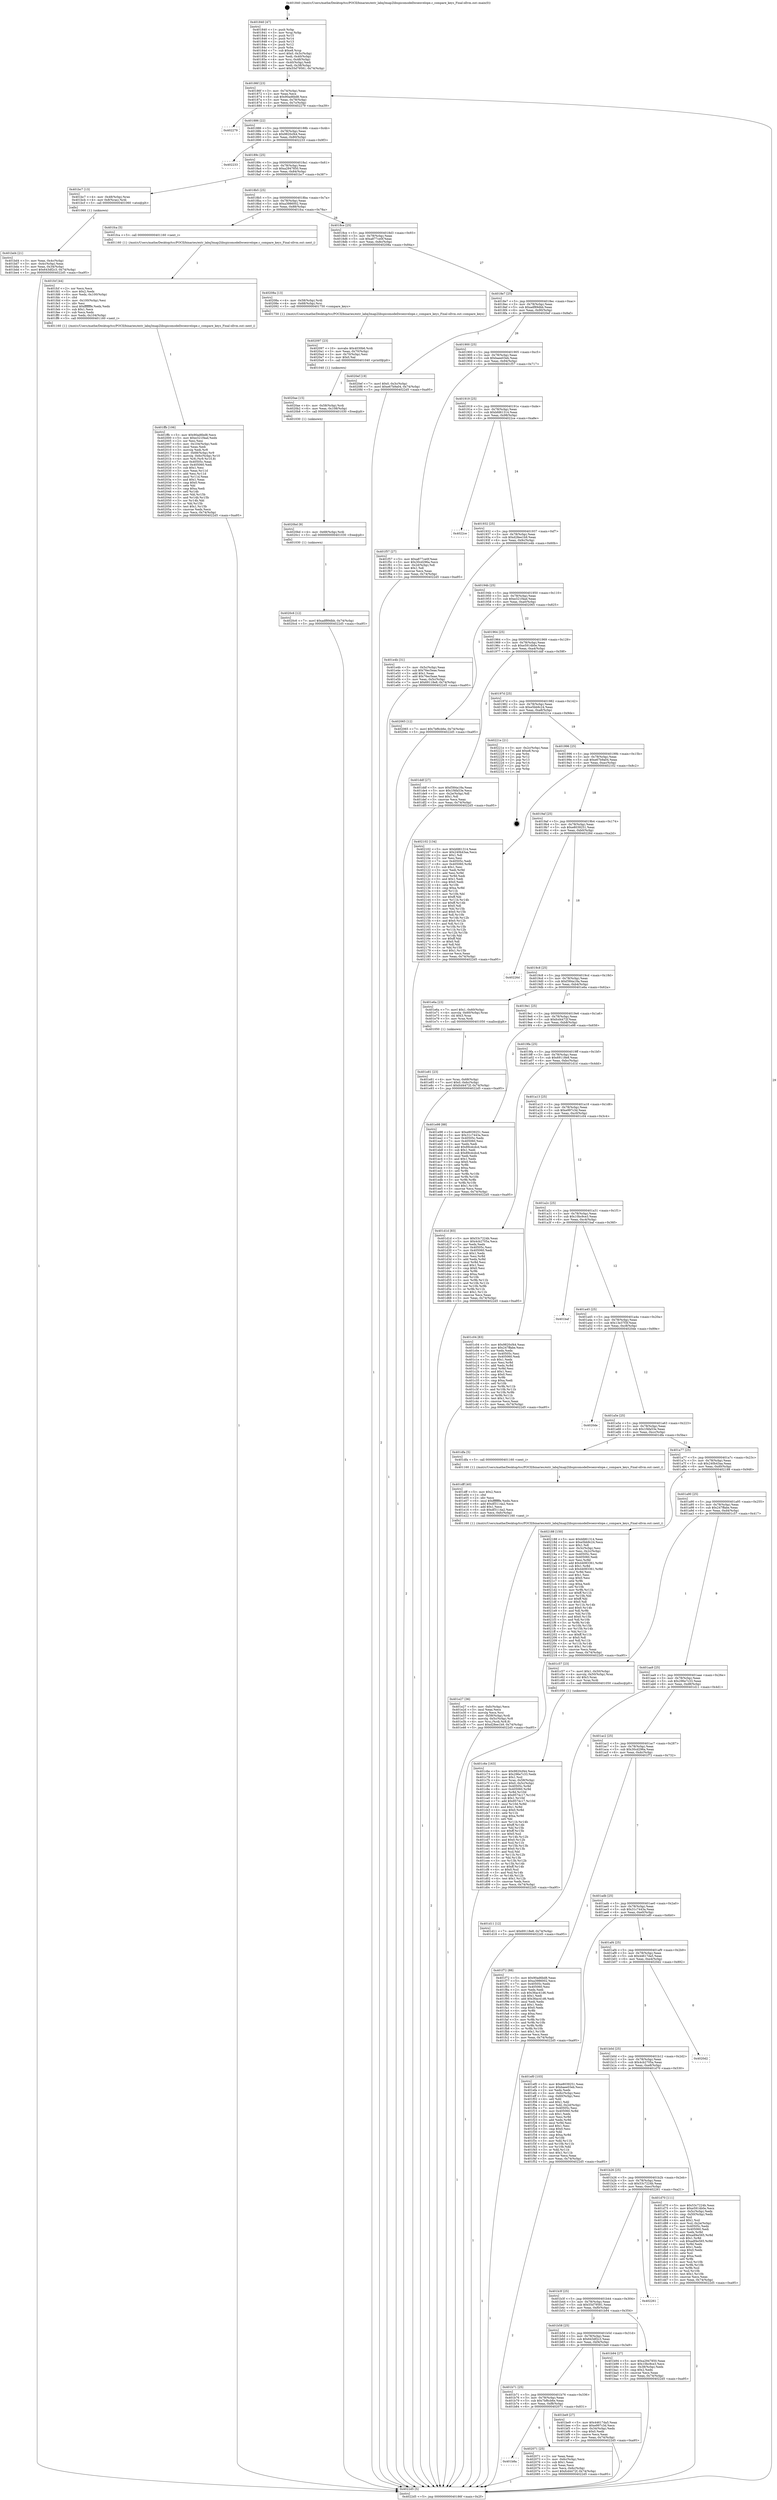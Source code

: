 digraph "0x401840" {
  label = "0x401840 (/mnt/c/Users/mathe/Desktop/tcc/POCII/binaries/extr_labq3map2libspicomodellwoenvelope.c_compare_keys_Final-ollvm.out::main(0))"
  labelloc = "t"
  node[shape=record]

  Entry [label="",width=0.3,height=0.3,shape=circle,fillcolor=black,style=filled]
  "0x40186f" [label="{
     0x40186f [23]\l
     | [instrs]\l
     &nbsp;&nbsp;0x40186f \<+3\>: mov -0x74(%rbp),%eax\l
     &nbsp;&nbsp;0x401872 \<+2\>: mov %eax,%ecx\l
     &nbsp;&nbsp;0x401874 \<+6\>: sub $0x90ad6bd8,%ecx\l
     &nbsp;&nbsp;0x40187a \<+3\>: mov %eax,-0x78(%rbp)\l
     &nbsp;&nbsp;0x40187d \<+3\>: mov %ecx,-0x7c(%rbp)\l
     &nbsp;&nbsp;0x401880 \<+6\>: je 0000000000402279 \<main+0xa39\>\l
  }"]
  "0x402279" [label="{
     0x402279\l
  }", style=dashed]
  "0x401886" [label="{
     0x401886 [22]\l
     | [instrs]\l
     &nbsp;&nbsp;0x401886 \<+5\>: jmp 000000000040188b \<main+0x4b\>\l
     &nbsp;&nbsp;0x40188b \<+3\>: mov -0x78(%rbp),%eax\l
     &nbsp;&nbsp;0x40188e \<+5\>: sub $0x9820cf44,%eax\l
     &nbsp;&nbsp;0x401893 \<+3\>: mov %eax,-0x80(%rbp)\l
     &nbsp;&nbsp;0x401896 \<+6\>: je 0000000000402233 \<main+0x9f3\>\l
  }"]
  Exit [label="",width=0.3,height=0.3,shape=circle,fillcolor=black,style=filled,peripheries=2]
  "0x402233" [label="{
     0x402233\l
  }", style=dashed]
  "0x40189c" [label="{
     0x40189c [25]\l
     | [instrs]\l
     &nbsp;&nbsp;0x40189c \<+5\>: jmp 00000000004018a1 \<main+0x61\>\l
     &nbsp;&nbsp;0x4018a1 \<+3\>: mov -0x78(%rbp),%eax\l
     &nbsp;&nbsp;0x4018a4 \<+5\>: sub $0xa2947850,%eax\l
     &nbsp;&nbsp;0x4018a9 \<+6\>: mov %eax,-0x84(%rbp)\l
     &nbsp;&nbsp;0x4018af \<+6\>: je 0000000000401bc7 \<main+0x387\>\l
  }"]
  "0x4020c6" [label="{
     0x4020c6 [12]\l
     | [instrs]\l
     &nbsp;&nbsp;0x4020c6 \<+7\>: movl $0xadf89dbb,-0x74(%rbp)\l
     &nbsp;&nbsp;0x4020cd \<+5\>: jmp 00000000004022d5 \<main+0xa95\>\l
  }"]
  "0x401bc7" [label="{
     0x401bc7 [13]\l
     | [instrs]\l
     &nbsp;&nbsp;0x401bc7 \<+4\>: mov -0x48(%rbp),%rax\l
     &nbsp;&nbsp;0x401bcb \<+4\>: mov 0x8(%rax),%rdi\l
     &nbsp;&nbsp;0x401bcf \<+5\>: call 0000000000401060 \<atoi@plt\>\l
     | [calls]\l
     &nbsp;&nbsp;0x401060 \{1\} (unknown)\l
  }"]
  "0x4018b5" [label="{
     0x4018b5 [25]\l
     | [instrs]\l
     &nbsp;&nbsp;0x4018b5 \<+5\>: jmp 00000000004018ba \<main+0x7a\>\l
     &nbsp;&nbsp;0x4018ba \<+3\>: mov -0x78(%rbp),%eax\l
     &nbsp;&nbsp;0x4018bd \<+5\>: sub $0xa3986002,%eax\l
     &nbsp;&nbsp;0x4018c2 \<+6\>: mov %eax,-0x88(%rbp)\l
     &nbsp;&nbsp;0x4018c8 \<+6\>: je 0000000000401fca \<main+0x78a\>\l
  }"]
  "0x4020bd" [label="{
     0x4020bd [9]\l
     | [instrs]\l
     &nbsp;&nbsp;0x4020bd \<+4\>: mov -0x68(%rbp),%rdi\l
     &nbsp;&nbsp;0x4020c1 \<+5\>: call 0000000000401030 \<free@plt\>\l
     | [calls]\l
     &nbsp;&nbsp;0x401030 \{1\} (unknown)\l
  }"]
  "0x401fca" [label="{
     0x401fca [5]\l
     | [instrs]\l
     &nbsp;&nbsp;0x401fca \<+5\>: call 0000000000401160 \<next_i\>\l
     | [calls]\l
     &nbsp;&nbsp;0x401160 \{1\} (/mnt/c/Users/mathe/Desktop/tcc/POCII/binaries/extr_labq3map2libspicomodellwoenvelope.c_compare_keys_Final-ollvm.out::next_i)\l
  }"]
  "0x4018ce" [label="{
     0x4018ce [25]\l
     | [instrs]\l
     &nbsp;&nbsp;0x4018ce \<+5\>: jmp 00000000004018d3 \<main+0x93\>\l
     &nbsp;&nbsp;0x4018d3 \<+3\>: mov -0x78(%rbp),%eax\l
     &nbsp;&nbsp;0x4018d6 \<+5\>: sub $0xa877ce0f,%eax\l
     &nbsp;&nbsp;0x4018db \<+6\>: mov %eax,-0x8c(%rbp)\l
     &nbsp;&nbsp;0x4018e1 \<+6\>: je 000000000040208a \<main+0x84a\>\l
  }"]
  "0x4020ae" [label="{
     0x4020ae [15]\l
     | [instrs]\l
     &nbsp;&nbsp;0x4020ae \<+4\>: mov -0x58(%rbp),%rdi\l
     &nbsp;&nbsp;0x4020b2 \<+6\>: mov %eax,-0x108(%rbp)\l
     &nbsp;&nbsp;0x4020b8 \<+5\>: call 0000000000401030 \<free@plt\>\l
     | [calls]\l
     &nbsp;&nbsp;0x401030 \{1\} (unknown)\l
  }"]
  "0x40208a" [label="{
     0x40208a [13]\l
     | [instrs]\l
     &nbsp;&nbsp;0x40208a \<+4\>: mov -0x58(%rbp),%rdi\l
     &nbsp;&nbsp;0x40208e \<+4\>: mov -0x68(%rbp),%rsi\l
     &nbsp;&nbsp;0x402092 \<+5\>: call 0000000000401750 \<compare_keys\>\l
     | [calls]\l
     &nbsp;&nbsp;0x401750 \{1\} (/mnt/c/Users/mathe/Desktop/tcc/POCII/binaries/extr_labq3map2libspicomodellwoenvelope.c_compare_keys_Final-ollvm.out::compare_keys)\l
  }"]
  "0x4018e7" [label="{
     0x4018e7 [25]\l
     | [instrs]\l
     &nbsp;&nbsp;0x4018e7 \<+5\>: jmp 00000000004018ec \<main+0xac\>\l
     &nbsp;&nbsp;0x4018ec \<+3\>: mov -0x78(%rbp),%eax\l
     &nbsp;&nbsp;0x4018ef \<+5\>: sub $0xadf89dbb,%eax\l
     &nbsp;&nbsp;0x4018f4 \<+6\>: mov %eax,-0x90(%rbp)\l
     &nbsp;&nbsp;0x4018fa \<+6\>: je 00000000004020ef \<main+0x8af\>\l
  }"]
  "0x402097" [label="{
     0x402097 [23]\l
     | [instrs]\l
     &nbsp;&nbsp;0x402097 \<+10\>: movabs $0x4030b6,%rdi\l
     &nbsp;&nbsp;0x4020a1 \<+3\>: mov %eax,-0x70(%rbp)\l
     &nbsp;&nbsp;0x4020a4 \<+3\>: mov -0x70(%rbp),%esi\l
     &nbsp;&nbsp;0x4020a7 \<+2\>: mov $0x0,%al\l
     &nbsp;&nbsp;0x4020a9 \<+5\>: call 0000000000401040 \<printf@plt\>\l
     | [calls]\l
     &nbsp;&nbsp;0x401040 \{1\} (unknown)\l
  }"]
  "0x4020ef" [label="{
     0x4020ef [19]\l
     | [instrs]\l
     &nbsp;&nbsp;0x4020ef \<+7\>: movl $0x0,-0x3c(%rbp)\l
     &nbsp;&nbsp;0x4020f6 \<+7\>: movl $0xe67b9a04,-0x74(%rbp)\l
     &nbsp;&nbsp;0x4020fd \<+5\>: jmp 00000000004022d5 \<main+0xa95\>\l
  }"]
  "0x401900" [label="{
     0x401900 [25]\l
     | [instrs]\l
     &nbsp;&nbsp;0x401900 \<+5\>: jmp 0000000000401905 \<main+0xc5\>\l
     &nbsp;&nbsp;0x401905 \<+3\>: mov -0x78(%rbp),%eax\l
     &nbsp;&nbsp;0x401908 \<+5\>: sub $0xbaee03eb,%eax\l
     &nbsp;&nbsp;0x40190d \<+6\>: mov %eax,-0x94(%rbp)\l
     &nbsp;&nbsp;0x401913 \<+6\>: je 0000000000401f57 \<main+0x717\>\l
  }"]
  "0x401b8a" [label="{
     0x401b8a\l
  }", style=dashed]
  "0x401f57" [label="{
     0x401f57 [27]\l
     | [instrs]\l
     &nbsp;&nbsp;0x401f57 \<+5\>: mov $0xa877ce0f,%eax\l
     &nbsp;&nbsp;0x401f5c \<+5\>: mov $0x30cd296a,%ecx\l
     &nbsp;&nbsp;0x401f61 \<+3\>: mov -0x2d(%rbp),%dl\l
     &nbsp;&nbsp;0x401f64 \<+3\>: test $0x1,%dl\l
     &nbsp;&nbsp;0x401f67 \<+3\>: cmovne %ecx,%eax\l
     &nbsp;&nbsp;0x401f6a \<+3\>: mov %eax,-0x74(%rbp)\l
     &nbsp;&nbsp;0x401f6d \<+5\>: jmp 00000000004022d5 \<main+0xa95\>\l
  }"]
  "0x401919" [label="{
     0x401919 [25]\l
     | [instrs]\l
     &nbsp;&nbsp;0x401919 \<+5\>: jmp 000000000040191e \<main+0xde\>\l
     &nbsp;&nbsp;0x40191e \<+3\>: mov -0x78(%rbp),%eax\l
     &nbsp;&nbsp;0x401921 \<+5\>: sub $0xbfd61314,%eax\l
     &nbsp;&nbsp;0x401926 \<+6\>: mov %eax,-0x98(%rbp)\l
     &nbsp;&nbsp;0x40192c \<+6\>: je 00000000004022ce \<main+0xa8e\>\l
  }"]
  "0x402071" [label="{
     0x402071 [25]\l
     | [instrs]\l
     &nbsp;&nbsp;0x402071 \<+2\>: xor %eax,%eax\l
     &nbsp;&nbsp;0x402073 \<+3\>: mov -0x6c(%rbp),%ecx\l
     &nbsp;&nbsp;0x402076 \<+3\>: sub $0x1,%eax\l
     &nbsp;&nbsp;0x402079 \<+2\>: sub %eax,%ecx\l
     &nbsp;&nbsp;0x40207b \<+3\>: mov %ecx,-0x6c(%rbp)\l
     &nbsp;&nbsp;0x40207e \<+7\>: movl $0xfcd4472f,-0x74(%rbp)\l
     &nbsp;&nbsp;0x402085 \<+5\>: jmp 00000000004022d5 \<main+0xa95\>\l
  }"]
  "0x4022ce" [label="{
     0x4022ce\l
  }", style=dashed]
  "0x401932" [label="{
     0x401932 [25]\l
     | [instrs]\l
     &nbsp;&nbsp;0x401932 \<+5\>: jmp 0000000000401937 \<main+0xf7\>\l
     &nbsp;&nbsp;0x401937 \<+3\>: mov -0x78(%rbp),%eax\l
     &nbsp;&nbsp;0x40193a \<+5\>: sub $0xd28ee1b9,%eax\l
     &nbsp;&nbsp;0x40193f \<+6\>: mov %eax,-0x9c(%rbp)\l
     &nbsp;&nbsp;0x401945 \<+6\>: je 0000000000401e4b \<main+0x60b\>\l
  }"]
  "0x401ffb" [label="{
     0x401ffb [106]\l
     | [instrs]\l
     &nbsp;&nbsp;0x401ffb \<+5\>: mov $0x90ad6bd8,%ecx\l
     &nbsp;&nbsp;0x402000 \<+5\>: mov $0xe321f4ad,%edx\l
     &nbsp;&nbsp;0x402005 \<+2\>: xor %esi,%esi\l
     &nbsp;&nbsp;0x402007 \<+6\>: mov -0x104(%rbp),%edi\l
     &nbsp;&nbsp;0x40200d \<+3\>: imul %eax,%edi\l
     &nbsp;&nbsp;0x402010 \<+3\>: movslq %edi,%r8\l
     &nbsp;&nbsp;0x402013 \<+4\>: mov -0x68(%rbp),%r9\l
     &nbsp;&nbsp;0x402017 \<+4\>: movslq -0x6c(%rbp),%r10\l
     &nbsp;&nbsp;0x40201b \<+4\>: mov %r8,(%r9,%r10,8)\l
     &nbsp;&nbsp;0x40201f \<+7\>: mov 0x40505c,%eax\l
     &nbsp;&nbsp;0x402026 \<+7\>: mov 0x405060,%edi\l
     &nbsp;&nbsp;0x40202d \<+3\>: sub $0x1,%esi\l
     &nbsp;&nbsp;0x402030 \<+3\>: mov %eax,%r11d\l
     &nbsp;&nbsp;0x402033 \<+3\>: add %esi,%r11d\l
     &nbsp;&nbsp;0x402036 \<+4\>: imul %r11d,%eax\l
     &nbsp;&nbsp;0x40203a \<+3\>: and $0x1,%eax\l
     &nbsp;&nbsp;0x40203d \<+3\>: cmp $0x0,%eax\l
     &nbsp;&nbsp;0x402040 \<+3\>: sete %bl\l
     &nbsp;&nbsp;0x402043 \<+3\>: cmp $0xa,%edi\l
     &nbsp;&nbsp;0x402046 \<+4\>: setl %r14b\l
     &nbsp;&nbsp;0x40204a \<+3\>: mov %bl,%r15b\l
     &nbsp;&nbsp;0x40204d \<+3\>: and %r14b,%r15b\l
     &nbsp;&nbsp;0x402050 \<+3\>: xor %r14b,%bl\l
     &nbsp;&nbsp;0x402053 \<+3\>: or %bl,%r15b\l
     &nbsp;&nbsp;0x402056 \<+4\>: test $0x1,%r15b\l
     &nbsp;&nbsp;0x40205a \<+3\>: cmovne %edx,%ecx\l
     &nbsp;&nbsp;0x40205d \<+3\>: mov %ecx,-0x74(%rbp)\l
     &nbsp;&nbsp;0x402060 \<+5\>: jmp 00000000004022d5 \<main+0xa95\>\l
  }"]
  "0x401e4b" [label="{
     0x401e4b [31]\l
     | [instrs]\l
     &nbsp;&nbsp;0x401e4b \<+3\>: mov -0x5c(%rbp),%eax\l
     &nbsp;&nbsp;0x401e4e \<+5\>: sub $0x76ec5eae,%eax\l
     &nbsp;&nbsp;0x401e53 \<+3\>: add $0x1,%eax\l
     &nbsp;&nbsp;0x401e56 \<+5\>: add $0x76ec5eae,%eax\l
     &nbsp;&nbsp;0x401e5b \<+3\>: mov %eax,-0x5c(%rbp)\l
     &nbsp;&nbsp;0x401e5e \<+7\>: movl $0x69118e8,-0x74(%rbp)\l
     &nbsp;&nbsp;0x401e65 \<+5\>: jmp 00000000004022d5 \<main+0xa95\>\l
  }"]
  "0x40194b" [label="{
     0x40194b [25]\l
     | [instrs]\l
     &nbsp;&nbsp;0x40194b \<+5\>: jmp 0000000000401950 \<main+0x110\>\l
     &nbsp;&nbsp;0x401950 \<+3\>: mov -0x78(%rbp),%eax\l
     &nbsp;&nbsp;0x401953 \<+5\>: sub $0xe321f4ad,%eax\l
     &nbsp;&nbsp;0x401958 \<+6\>: mov %eax,-0xa0(%rbp)\l
     &nbsp;&nbsp;0x40195e \<+6\>: je 0000000000402065 \<main+0x825\>\l
  }"]
  "0x401fcf" [label="{
     0x401fcf [44]\l
     | [instrs]\l
     &nbsp;&nbsp;0x401fcf \<+2\>: xor %ecx,%ecx\l
     &nbsp;&nbsp;0x401fd1 \<+5\>: mov $0x2,%edx\l
     &nbsp;&nbsp;0x401fd6 \<+6\>: mov %edx,-0x100(%rbp)\l
     &nbsp;&nbsp;0x401fdc \<+1\>: cltd\l
     &nbsp;&nbsp;0x401fdd \<+6\>: mov -0x100(%rbp),%esi\l
     &nbsp;&nbsp;0x401fe3 \<+2\>: idiv %esi\l
     &nbsp;&nbsp;0x401fe5 \<+6\>: imul $0xfffffffe,%edx,%edx\l
     &nbsp;&nbsp;0x401feb \<+3\>: sub $0x1,%ecx\l
     &nbsp;&nbsp;0x401fee \<+2\>: sub %ecx,%edx\l
     &nbsp;&nbsp;0x401ff0 \<+6\>: mov %edx,-0x104(%rbp)\l
     &nbsp;&nbsp;0x401ff6 \<+5\>: call 0000000000401160 \<next_i\>\l
     | [calls]\l
     &nbsp;&nbsp;0x401160 \{1\} (/mnt/c/Users/mathe/Desktop/tcc/POCII/binaries/extr_labq3map2libspicomodellwoenvelope.c_compare_keys_Final-ollvm.out::next_i)\l
  }"]
  "0x402065" [label="{
     0x402065 [12]\l
     | [instrs]\l
     &nbsp;&nbsp;0x402065 \<+7\>: movl $0x7bf6cb6e,-0x74(%rbp)\l
     &nbsp;&nbsp;0x40206c \<+5\>: jmp 00000000004022d5 \<main+0xa95\>\l
  }"]
  "0x401964" [label="{
     0x401964 [25]\l
     | [instrs]\l
     &nbsp;&nbsp;0x401964 \<+5\>: jmp 0000000000401969 \<main+0x129\>\l
     &nbsp;&nbsp;0x401969 \<+3\>: mov -0x78(%rbp),%eax\l
     &nbsp;&nbsp;0x40196c \<+5\>: sub $0xe5914b0e,%eax\l
     &nbsp;&nbsp;0x401971 \<+6\>: mov %eax,-0xa4(%rbp)\l
     &nbsp;&nbsp;0x401977 \<+6\>: je 0000000000401ddf \<main+0x59f\>\l
  }"]
  "0x401e81" [label="{
     0x401e81 [23]\l
     | [instrs]\l
     &nbsp;&nbsp;0x401e81 \<+4\>: mov %rax,-0x68(%rbp)\l
     &nbsp;&nbsp;0x401e85 \<+7\>: movl $0x0,-0x6c(%rbp)\l
     &nbsp;&nbsp;0x401e8c \<+7\>: movl $0xfcd4472f,-0x74(%rbp)\l
     &nbsp;&nbsp;0x401e93 \<+5\>: jmp 00000000004022d5 \<main+0xa95\>\l
  }"]
  "0x401ddf" [label="{
     0x401ddf [27]\l
     | [instrs]\l
     &nbsp;&nbsp;0x401ddf \<+5\>: mov $0xf384a18a,%eax\l
     &nbsp;&nbsp;0x401de4 \<+5\>: mov $0x1f4fa53e,%ecx\l
     &nbsp;&nbsp;0x401de9 \<+3\>: mov -0x2e(%rbp),%dl\l
     &nbsp;&nbsp;0x401dec \<+3\>: test $0x1,%dl\l
     &nbsp;&nbsp;0x401def \<+3\>: cmovne %ecx,%eax\l
     &nbsp;&nbsp;0x401df2 \<+3\>: mov %eax,-0x74(%rbp)\l
     &nbsp;&nbsp;0x401df5 \<+5\>: jmp 00000000004022d5 \<main+0xa95\>\l
  }"]
  "0x40197d" [label="{
     0x40197d [25]\l
     | [instrs]\l
     &nbsp;&nbsp;0x40197d \<+5\>: jmp 0000000000401982 \<main+0x142\>\l
     &nbsp;&nbsp;0x401982 \<+3\>: mov -0x78(%rbp),%eax\l
     &nbsp;&nbsp;0x401985 \<+5\>: sub $0xe5bb9c24,%eax\l
     &nbsp;&nbsp;0x40198a \<+6\>: mov %eax,-0xa8(%rbp)\l
     &nbsp;&nbsp;0x401990 \<+6\>: je 000000000040221e \<main+0x9de\>\l
  }"]
  "0x401e27" [label="{
     0x401e27 [36]\l
     | [instrs]\l
     &nbsp;&nbsp;0x401e27 \<+6\>: mov -0xfc(%rbp),%ecx\l
     &nbsp;&nbsp;0x401e2d \<+3\>: imul %eax,%ecx\l
     &nbsp;&nbsp;0x401e30 \<+3\>: movslq %ecx,%rsi\l
     &nbsp;&nbsp;0x401e33 \<+4\>: mov -0x58(%rbp),%rdi\l
     &nbsp;&nbsp;0x401e37 \<+4\>: movslq -0x5c(%rbp),%r8\l
     &nbsp;&nbsp;0x401e3b \<+4\>: mov %rsi,(%rdi,%r8,8)\l
     &nbsp;&nbsp;0x401e3f \<+7\>: movl $0xd28ee1b9,-0x74(%rbp)\l
     &nbsp;&nbsp;0x401e46 \<+5\>: jmp 00000000004022d5 \<main+0xa95\>\l
  }"]
  "0x40221e" [label="{
     0x40221e [21]\l
     | [instrs]\l
     &nbsp;&nbsp;0x40221e \<+3\>: mov -0x2c(%rbp),%eax\l
     &nbsp;&nbsp;0x402221 \<+7\>: add $0xe8,%rsp\l
     &nbsp;&nbsp;0x402228 \<+1\>: pop %rbx\l
     &nbsp;&nbsp;0x402229 \<+2\>: pop %r12\l
     &nbsp;&nbsp;0x40222b \<+2\>: pop %r13\l
     &nbsp;&nbsp;0x40222d \<+2\>: pop %r14\l
     &nbsp;&nbsp;0x40222f \<+2\>: pop %r15\l
     &nbsp;&nbsp;0x402231 \<+1\>: pop %rbp\l
     &nbsp;&nbsp;0x402232 \<+1\>: ret\l
  }"]
  "0x401996" [label="{
     0x401996 [25]\l
     | [instrs]\l
     &nbsp;&nbsp;0x401996 \<+5\>: jmp 000000000040199b \<main+0x15b\>\l
     &nbsp;&nbsp;0x40199b \<+3\>: mov -0x78(%rbp),%eax\l
     &nbsp;&nbsp;0x40199e \<+5\>: sub $0xe67b9a04,%eax\l
     &nbsp;&nbsp;0x4019a3 \<+6\>: mov %eax,-0xac(%rbp)\l
     &nbsp;&nbsp;0x4019a9 \<+6\>: je 0000000000402102 \<main+0x8c2\>\l
  }"]
  "0x401dff" [label="{
     0x401dff [40]\l
     | [instrs]\l
     &nbsp;&nbsp;0x401dff \<+5\>: mov $0x2,%ecx\l
     &nbsp;&nbsp;0x401e04 \<+1\>: cltd\l
     &nbsp;&nbsp;0x401e05 \<+2\>: idiv %ecx\l
     &nbsp;&nbsp;0x401e07 \<+6\>: imul $0xfffffffe,%edx,%ecx\l
     &nbsp;&nbsp;0x401e0d \<+6\>: add $0xdf3114a2,%ecx\l
     &nbsp;&nbsp;0x401e13 \<+3\>: add $0x1,%ecx\l
     &nbsp;&nbsp;0x401e16 \<+6\>: sub $0xdf3114a2,%ecx\l
     &nbsp;&nbsp;0x401e1c \<+6\>: mov %ecx,-0xfc(%rbp)\l
     &nbsp;&nbsp;0x401e22 \<+5\>: call 0000000000401160 \<next_i\>\l
     | [calls]\l
     &nbsp;&nbsp;0x401160 \{1\} (/mnt/c/Users/mathe/Desktop/tcc/POCII/binaries/extr_labq3map2libspicomodellwoenvelope.c_compare_keys_Final-ollvm.out::next_i)\l
  }"]
  "0x402102" [label="{
     0x402102 [134]\l
     | [instrs]\l
     &nbsp;&nbsp;0x402102 \<+5\>: mov $0xbfd61314,%eax\l
     &nbsp;&nbsp;0x402107 \<+5\>: mov $0x240b43aa,%ecx\l
     &nbsp;&nbsp;0x40210c \<+2\>: mov $0x1,%dl\l
     &nbsp;&nbsp;0x40210e \<+2\>: xor %esi,%esi\l
     &nbsp;&nbsp;0x402110 \<+7\>: mov 0x40505c,%edi\l
     &nbsp;&nbsp;0x402117 \<+8\>: mov 0x405060,%r8d\l
     &nbsp;&nbsp;0x40211f \<+3\>: sub $0x1,%esi\l
     &nbsp;&nbsp;0x402122 \<+3\>: mov %edi,%r9d\l
     &nbsp;&nbsp;0x402125 \<+3\>: add %esi,%r9d\l
     &nbsp;&nbsp;0x402128 \<+4\>: imul %r9d,%edi\l
     &nbsp;&nbsp;0x40212c \<+3\>: and $0x1,%edi\l
     &nbsp;&nbsp;0x40212f \<+3\>: cmp $0x0,%edi\l
     &nbsp;&nbsp;0x402132 \<+4\>: sete %r10b\l
     &nbsp;&nbsp;0x402136 \<+4\>: cmp $0xa,%r8d\l
     &nbsp;&nbsp;0x40213a \<+4\>: setl %r11b\l
     &nbsp;&nbsp;0x40213e \<+3\>: mov %r10b,%bl\l
     &nbsp;&nbsp;0x402141 \<+3\>: xor $0xff,%bl\l
     &nbsp;&nbsp;0x402144 \<+3\>: mov %r11b,%r14b\l
     &nbsp;&nbsp;0x402147 \<+4\>: xor $0xff,%r14b\l
     &nbsp;&nbsp;0x40214b \<+3\>: xor $0x0,%dl\l
     &nbsp;&nbsp;0x40214e \<+3\>: mov %bl,%r15b\l
     &nbsp;&nbsp;0x402151 \<+4\>: and $0x0,%r15b\l
     &nbsp;&nbsp;0x402155 \<+3\>: and %dl,%r10b\l
     &nbsp;&nbsp;0x402158 \<+3\>: mov %r14b,%r12b\l
     &nbsp;&nbsp;0x40215b \<+4\>: and $0x0,%r12b\l
     &nbsp;&nbsp;0x40215f \<+3\>: and %dl,%r11b\l
     &nbsp;&nbsp;0x402162 \<+3\>: or %r10b,%r15b\l
     &nbsp;&nbsp;0x402165 \<+3\>: or %r11b,%r12b\l
     &nbsp;&nbsp;0x402168 \<+3\>: xor %r12b,%r15b\l
     &nbsp;&nbsp;0x40216b \<+3\>: or %r14b,%bl\l
     &nbsp;&nbsp;0x40216e \<+3\>: xor $0xff,%bl\l
     &nbsp;&nbsp;0x402171 \<+3\>: or $0x0,%dl\l
     &nbsp;&nbsp;0x402174 \<+2\>: and %dl,%bl\l
     &nbsp;&nbsp;0x402176 \<+3\>: or %bl,%r15b\l
     &nbsp;&nbsp;0x402179 \<+4\>: test $0x1,%r15b\l
     &nbsp;&nbsp;0x40217d \<+3\>: cmovne %ecx,%eax\l
     &nbsp;&nbsp;0x402180 \<+3\>: mov %eax,-0x74(%rbp)\l
     &nbsp;&nbsp;0x402183 \<+5\>: jmp 00000000004022d5 \<main+0xa95\>\l
  }"]
  "0x4019af" [label="{
     0x4019af [25]\l
     | [instrs]\l
     &nbsp;&nbsp;0x4019af \<+5\>: jmp 00000000004019b4 \<main+0x174\>\l
     &nbsp;&nbsp;0x4019b4 \<+3\>: mov -0x78(%rbp),%eax\l
     &nbsp;&nbsp;0x4019b7 \<+5\>: sub $0xe8039251,%eax\l
     &nbsp;&nbsp;0x4019bc \<+6\>: mov %eax,-0xb0(%rbp)\l
     &nbsp;&nbsp;0x4019c2 \<+6\>: je 000000000040226d \<main+0xa2d\>\l
  }"]
  "0x401c6e" [label="{
     0x401c6e [163]\l
     | [instrs]\l
     &nbsp;&nbsp;0x401c6e \<+5\>: mov $0x9820cf44,%ecx\l
     &nbsp;&nbsp;0x401c73 \<+5\>: mov $0x296e7c33,%edx\l
     &nbsp;&nbsp;0x401c78 \<+3\>: mov $0x1,%sil\l
     &nbsp;&nbsp;0x401c7b \<+4\>: mov %rax,-0x58(%rbp)\l
     &nbsp;&nbsp;0x401c7f \<+7\>: movl $0x0,-0x5c(%rbp)\l
     &nbsp;&nbsp;0x401c86 \<+8\>: mov 0x40505c,%r8d\l
     &nbsp;&nbsp;0x401c8e \<+8\>: mov 0x405060,%r9d\l
     &nbsp;&nbsp;0x401c96 \<+3\>: mov %r8d,%r10d\l
     &nbsp;&nbsp;0x401c99 \<+7\>: sub $0x9574c17,%r10d\l
     &nbsp;&nbsp;0x401ca0 \<+4\>: sub $0x1,%r10d\l
     &nbsp;&nbsp;0x401ca4 \<+7\>: add $0x9574c17,%r10d\l
     &nbsp;&nbsp;0x401cab \<+4\>: imul %r10d,%r8d\l
     &nbsp;&nbsp;0x401caf \<+4\>: and $0x1,%r8d\l
     &nbsp;&nbsp;0x401cb3 \<+4\>: cmp $0x0,%r8d\l
     &nbsp;&nbsp;0x401cb7 \<+4\>: sete %r11b\l
     &nbsp;&nbsp;0x401cbb \<+4\>: cmp $0xa,%r9d\l
     &nbsp;&nbsp;0x401cbf \<+3\>: setl %bl\l
     &nbsp;&nbsp;0x401cc2 \<+3\>: mov %r11b,%r14b\l
     &nbsp;&nbsp;0x401cc5 \<+4\>: xor $0xff,%r14b\l
     &nbsp;&nbsp;0x401cc9 \<+3\>: mov %bl,%r15b\l
     &nbsp;&nbsp;0x401ccc \<+4\>: xor $0xff,%r15b\l
     &nbsp;&nbsp;0x401cd0 \<+4\>: xor $0x0,%sil\l
     &nbsp;&nbsp;0x401cd4 \<+3\>: mov %r14b,%r12b\l
     &nbsp;&nbsp;0x401cd7 \<+4\>: and $0x0,%r12b\l
     &nbsp;&nbsp;0x401cdb \<+3\>: and %sil,%r11b\l
     &nbsp;&nbsp;0x401cde \<+3\>: mov %r15b,%r13b\l
     &nbsp;&nbsp;0x401ce1 \<+4\>: and $0x0,%r13b\l
     &nbsp;&nbsp;0x401ce5 \<+3\>: and %sil,%bl\l
     &nbsp;&nbsp;0x401ce8 \<+3\>: or %r11b,%r12b\l
     &nbsp;&nbsp;0x401ceb \<+3\>: or %bl,%r13b\l
     &nbsp;&nbsp;0x401cee \<+3\>: xor %r13b,%r12b\l
     &nbsp;&nbsp;0x401cf1 \<+3\>: or %r15b,%r14b\l
     &nbsp;&nbsp;0x401cf4 \<+4\>: xor $0xff,%r14b\l
     &nbsp;&nbsp;0x401cf8 \<+4\>: or $0x0,%sil\l
     &nbsp;&nbsp;0x401cfc \<+3\>: and %sil,%r14b\l
     &nbsp;&nbsp;0x401cff \<+3\>: or %r14b,%r12b\l
     &nbsp;&nbsp;0x401d02 \<+4\>: test $0x1,%r12b\l
     &nbsp;&nbsp;0x401d06 \<+3\>: cmovne %edx,%ecx\l
     &nbsp;&nbsp;0x401d09 \<+3\>: mov %ecx,-0x74(%rbp)\l
     &nbsp;&nbsp;0x401d0c \<+5\>: jmp 00000000004022d5 \<main+0xa95\>\l
  }"]
  "0x40226d" [label="{
     0x40226d\l
  }", style=dashed]
  "0x4019c8" [label="{
     0x4019c8 [25]\l
     | [instrs]\l
     &nbsp;&nbsp;0x4019c8 \<+5\>: jmp 00000000004019cd \<main+0x18d\>\l
     &nbsp;&nbsp;0x4019cd \<+3\>: mov -0x78(%rbp),%eax\l
     &nbsp;&nbsp;0x4019d0 \<+5\>: sub $0xf384a18a,%eax\l
     &nbsp;&nbsp;0x4019d5 \<+6\>: mov %eax,-0xb4(%rbp)\l
     &nbsp;&nbsp;0x4019db \<+6\>: je 0000000000401e6a \<main+0x62a\>\l
  }"]
  "0x401b71" [label="{
     0x401b71 [25]\l
     | [instrs]\l
     &nbsp;&nbsp;0x401b71 \<+5\>: jmp 0000000000401b76 \<main+0x336\>\l
     &nbsp;&nbsp;0x401b76 \<+3\>: mov -0x78(%rbp),%eax\l
     &nbsp;&nbsp;0x401b79 \<+5\>: sub $0x7bf6cb6e,%eax\l
     &nbsp;&nbsp;0x401b7e \<+6\>: mov %eax,-0xf8(%rbp)\l
     &nbsp;&nbsp;0x401b84 \<+6\>: je 0000000000402071 \<main+0x831\>\l
  }"]
  "0x401e6a" [label="{
     0x401e6a [23]\l
     | [instrs]\l
     &nbsp;&nbsp;0x401e6a \<+7\>: movl $0x1,-0x60(%rbp)\l
     &nbsp;&nbsp;0x401e71 \<+4\>: movslq -0x60(%rbp),%rax\l
     &nbsp;&nbsp;0x401e75 \<+4\>: shl $0x3,%rax\l
     &nbsp;&nbsp;0x401e79 \<+3\>: mov %rax,%rdi\l
     &nbsp;&nbsp;0x401e7c \<+5\>: call 0000000000401050 \<malloc@plt\>\l
     | [calls]\l
     &nbsp;&nbsp;0x401050 \{1\} (unknown)\l
  }"]
  "0x4019e1" [label="{
     0x4019e1 [25]\l
     | [instrs]\l
     &nbsp;&nbsp;0x4019e1 \<+5\>: jmp 00000000004019e6 \<main+0x1a6\>\l
     &nbsp;&nbsp;0x4019e6 \<+3\>: mov -0x78(%rbp),%eax\l
     &nbsp;&nbsp;0x4019e9 \<+5\>: sub $0xfcd4472f,%eax\l
     &nbsp;&nbsp;0x4019ee \<+6\>: mov %eax,-0xb8(%rbp)\l
     &nbsp;&nbsp;0x4019f4 \<+6\>: je 0000000000401e98 \<main+0x658\>\l
  }"]
  "0x401be9" [label="{
     0x401be9 [27]\l
     | [instrs]\l
     &nbsp;&nbsp;0x401be9 \<+5\>: mov $0x44617da5,%eax\l
     &nbsp;&nbsp;0x401bee \<+5\>: mov $0xe997c3d,%ecx\l
     &nbsp;&nbsp;0x401bf3 \<+3\>: mov -0x34(%rbp),%edx\l
     &nbsp;&nbsp;0x401bf6 \<+3\>: cmp $0x0,%edx\l
     &nbsp;&nbsp;0x401bf9 \<+3\>: cmove %ecx,%eax\l
     &nbsp;&nbsp;0x401bfc \<+3\>: mov %eax,-0x74(%rbp)\l
     &nbsp;&nbsp;0x401bff \<+5\>: jmp 00000000004022d5 \<main+0xa95\>\l
  }"]
  "0x401e98" [label="{
     0x401e98 [88]\l
     | [instrs]\l
     &nbsp;&nbsp;0x401e98 \<+5\>: mov $0xe8039251,%eax\l
     &nbsp;&nbsp;0x401e9d \<+5\>: mov $0x31c7443a,%ecx\l
     &nbsp;&nbsp;0x401ea2 \<+7\>: mov 0x40505c,%edx\l
     &nbsp;&nbsp;0x401ea9 \<+7\>: mov 0x405060,%esi\l
     &nbsp;&nbsp;0x401eb0 \<+2\>: mov %edx,%edi\l
     &nbsp;&nbsp;0x401eb2 \<+6\>: add $0x89cdcdcd,%edi\l
     &nbsp;&nbsp;0x401eb8 \<+3\>: sub $0x1,%edi\l
     &nbsp;&nbsp;0x401ebb \<+6\>: sub $0x89cdcdcd,%edi\l
     &nbsp;&nbsp;0x401ec1 \<+3\>: imul %edi,%edx\l
     &nbsp;&nbsp;0x401ec4 \<+3\>: and $0x1,%edx\l
     &nbsp;&nbsp;0x401ec7 \<+3\>: cmp $0x0,%edx\l
     &nbsp;&nbsp;0x401eca \<+4\>: sete %r8b\l
     &nbsp;&nbsp;0x401ece \<+3\>: cmp $0xa,%esi\l
     &nbsp;&nbsp;0x401ed1 \<+4\>: setl %r9b\l
     &nbsp;&nbsp;0x401ed5 \<+3\>: mov %r8b,%r10b\l
     &nbsp;&nbsp;0x401ed8 \<+3\>: and %r9b,%r10b\l
     &nbsp;&nbsp;0x401edb \<+3\>: xor %r9b,%r8b\l
     &nbsp;&nbsp;0x401ede \<+3\>: or %r8b,%r10b\l
     &nbsp;&nbsp;0x401ee1 \<+4\>: test $0x1,%r10b\l
     &nbsp;&nbsp;0x401ee5 \<+3\>: cmovne %ecx,%eax\l
     &nbsp;&nbsp;0x401ee8 \<+3\>: mov %eax,-0x74(%rbp)\l
     &nbsp;&nbsp;0x401eeb \<+5\>: jmp 00000000004022d5 \<main+0xa95\>\l
  }"]
  "0x4019fa" [label="{
     0x4019fa [25]\l
     | [instrs]\l
     &nbsp;&nbsp;0x4019fa \<+5\>: jmp 00000000004019ff \<main+0x1bf\>\l
     &nbsp;&nbsp;0x4019ff \<+3\>: mov -0x78(%rbp),%eax\l
     &nbsp;&nbsp;0x401a02 \<+5\>: sub $0x69118e8,%eax\l
     &nbsp;&nbsp;0x401a07 \<+6\>: mov %eax,-0xbc(%rbp)\l
     &nbsp;&nbsp;0x401a0d \<+6\>: je 0000000000401d1d \<main+0x4dd\>\l
  }"]
  "0x401bd4" [label="{
     0x401bd4 [21]\l
     | [instrs]\l
     &nbsp;&nbsp;0x401bd4 \<+3\>: mov %eax,-0x4c(%rbp)\l
     &nbsp;&nbsp;0x401bd7 \<+3\>: mov -0x4c(%rbp),%eax\l
     &nbsp;&nbsp;0x401bda \<+3\>: mov %eax,-0x34(%rbp)\l
     &nbsp;&nbsp;0x401bdd \<+7\>: movl $0x643df2c3,-0x74(%rbp)\l
     &nbsp;&nbsp;0x401be4 \<+5\>: jmp 00000000004022d5 \<main+0xa95\>\l
  }"]
  "0x401d1d" [label="{
     0x401d1d [83]\l
     | [instrs]\l
     &nbsp;&nbsp;0x401d1d \<+5\>: mov $0x53c7224b,%eax\l
     &nbsp;&nbsp;0x401d22 \<+5\>: mov $0x4cb2705a,%ecx\l
     &nbsp;&nbsp;0x401d27 \<+2\>: xor %edx,%edx\l
     &nbsp;&nbsp;0x401d29 \<+7\>: mov 0x40505c,%esi\l
     &nbsp;&nbsp;0x401d30 \<+7\>: mov 0x405060,%edi\l
     &nbsp;&nbsp;0x401d37 \<+3\>: sub $0x1,%edx\l
     &nbsp;&nbsp;0x401d3a \<+3\>: mov %esi,%r8d\l
     &nbsp;&nbsp;0x401d3d \<+3\>: add %edx,%r8d\l
     &nbsp;&nbsp;0x401d40 \<+4\>: imul %r8d,%esi\l
     &nbsp;&nbsp;0x401d44 \<+3\>: and $0x1,%esi\l
     &nbsp;&nbsp;0x401d47 \<+3\>: cmp $0x0,%esi\l
     &nbsp;&nbsp;0x401d4a \<+4\>: sete %r9b\l
     &nbsp;&nbsp;0x401d4e \<+3\>: cmp $0xa,%edi\l
     &nbsp;&nbsp;0x401d51 \<+4\>: setl %r10b\l
     &nbsp;&nbsp;0x401d55 \<+3\>: mov %r9b,%r11b\l
     &nbsp;&nbsp;0x401d58 \<+3\>: and %r10b,%r11b\l
     &nbsp;&nbsp;0x401d5b \<+3\>: xor %r10b,%r9b\l
     &nbsp;&nbsp;0x401d5e \<+3\>: or %r9b,%r11b\l
     &nbsp;&nbsp;0x401d61 \<+4\>: test $0x1,%r11b\l
     &nbsp;&nbsp;0x401d65 \<+3\>: cmovne %ecx,%eax\l
     &nbsp;&nbsp;0x401d68 \<+3\>: mov %eax,-0x74(%rbp)\l
     &nbsp;&nbsp;0x401d6b \<+5\>: jmp 00000000004022d5 \<main+0xa95\>\l
  }"]
  "0x401a13" [label="{
     0x401a13 [25]\l
     | [instrs]\l
     &nbsp;&nbsp;0x401a13 \<+5\>: jmp 0000000000401a18 \<main+0x1d8\>\l
     &nbsp;&nbsp;0x401a18 \<+3\>: mov -0x78(%rbp),%eax\l
     &nbsp;&nbsp;0x401a1b \<+5\>: sub $0xe997c3d,%eax\l
     &nbsp;&nbsp;0x401a20 \<+6\>: mov %eax,-0xc0(%rbp)\l
     &nbsp;&nbsp;0x401a26 \<+6\>: je 0000000000401c04 \<main+0x3c4\>\l
  }"]
  "0x401840" [label="{
     0x401840 [47]\l
     | [instrs]\l
     &nbsp;&nbsp;0x401840 \<+1\>: push %rbp\l
     &nbsp;&nbsp;0x401841 \<+3\>: mov %rsp,%rbp\l
     &nbsp;&nbsp;0x401844 \<+2\>: push %r15\l
     &nbsp;&nbsp;0x401846 \<+2\>: push %r14\l
     &nbsp;&nbsp;0x401848 \<+2\>: push %r13\l
     &nbsp;&nbsp;0x40184a \<+2\>: push %r12\l
     &nbsp;&nbsp;0x40184c \<+1\>: push %rbx\l
     &nbsp;&nbsp;0x40184d \<+7\>: sub $0xe8,%rsp\l
     &nbsp;&nbsp;0x401854 \<+7\>: movl $0x0,-0x3c(%rbp)\l
     &nbsp;&nbsp;0x40185b \<+3\>: mov %edi,-0x40(%rbp)\l
     &nbsp;&nbsp;0x40185e \<+4\>: mov %rsi,-0x48(%rbp)\l
     &nbsp;&nbsp;0x401862 \<+3\>: mov -0x40(%rbp),%edi\l
     &nbsp;&nbsp;0x401865 \<+3\>: mov %edi,-0x38(%rbp)\l
     &nbsp;&nbsp;0x401868 \<+7\>: movl $0x55d79581,-0x74(%rbp)\l
  }"]
  "0x401c04" [label="{
     0x401c04 [83]\l
     | [instrs]\l
     &nbsp;&nbsp;0x401c04 \<+5\>: mov $0x9820cf44,%eax\l
     &nbsp;&nbsp;0x401c09 \<+5\>: mov $0x247ffabe,%ecx\l
     &nbsp;&nbsp;0x401c0e \<+2\>: xor %edx,%edx\l
     &nbsp;&nbsp;0x401c10 \<+7\>: mov 0x40505c,%esi\l
     &nbsp;&nbsp;0x401c17 \<+7\>: mov 0x405060,%edi\l
     &nbsp;&nbsp;0x401c1e \<+3\>: sub $0x1,%edx\l
     &nbsp;&nbsp;0x401c21 \<+3\>: mov %esi,%r8d\l
     &nbsp;&nbsp;0x401c24 \<+3\>: add %edx,%r8d\l
     &nbsp;&nbsp;0x401c27 \<+4\>: imul %r8d,%esi\l
     &nbsp;&nbsp;0x401c2b \<+3\>: and $0x1,%esi\l
     &nbsp;&nbsp;0x401c2e \<+3\>: cmp $0x0,%esi\l
     &nbsp;&nbsp;0x401c31 \<+4\>: sete %r9b\l
     &nbsp;&nbsp;0x401c35 \<+3\>: cmp $0xa,%edi\l
     &nbsp;&nbsp;0x401c38 \<+4\>: setl %r10b\l
     &nbsp;&nbsp;0x401c3c \<+3\>: mov %r9b,%r11b\l
     &nbsp;&nbsp;0x401c3f \<+3\>: and %r10b,%r11b\l
     &nbsp;&nbsp;0x401c42 \<+3\>: xor %r10b,%r9b\l
     &nbsp;&nbsp;0x401c45 \<+3\>: or %r9b,%r11b\l
     &nbsp;&nbsp;0x401c48 \<+4\>: test $0x1,%r11b\l
     &nbsp;&nbsp;0x401c4c \<+3\>: cmovne %ecx,%eax\l
     &nbsp;&nbsp;0x401c4f \<+3\>: mov %eax,-0x74(%rbp)\l
     &nbsp;&nbsp;0x401c52 \<+5\>: jmp 00000000004022d5 \<main+0xa95\>\l
  }"]
  "0x401a2c" [label="{
     0x401a2c [25]\l
     | [instrs]\l
     &nbsp;&nbsp;0x401a2c \<+5\>: jmp 0000000000401a31 \<main+0x1f1\>\l
     &nbsp;&nbsp;0x401a31 \<+3\>: mov -0x78(%rbp),%eax\l
     &nbsp;&nbsp;0x401a34 \<+5\>: sub $0x10bc9ce3,%eax\l
     &nbsp;&nbsp;0x401a39 \<+6\>: mov %eax,-0xc4(%rbp)\l
     &nbsp;&nbsp;0x401a3f \<+6\>: je 0000000000401baf \<main+0x36f\>\l
  }"]
  "0x4022d5" [label="{
     0x4022d5 [5]\l
     | [instrs]\l
     &nbsp;&nbsp;0x4022d5 \<+5\>: jmp 000000000040186f \<main+0x2f\>\l
  }"]
  "0x401baf" [label="{
     0x401baf\l
  }", style=dashed]
  "0x401a45" [label="{
     0x401a45 [25]\l
     | [instrs]\l
     &nbsp;&nbsp;0x401a45 \<+5\>: jmp 0000000000401a4a \<main+0x20a\>\l
     &nbsp;&nbsp;0x401a4a \<+3\>: mov -0x78(%rbp),%eax\l
     &nbsp;&nbsp;0x401a4d \<+5\>: sub $0x13e37f3f,%eax\l
     &nbsp;&nbsp;0x401a52 \<+6\>: mov %eax,-0xc8(%rbp)\l
     &nbsp;&nbsp;0x401a58 \<+6\>: je 00000000004020de \<main+0x89e\>\l
  }"]
  "0x401b58" [label="{
     0x401b58 [25]\l
     | [instrs]\l
     &nbsp;&nbsp;0x401b58 \<+5\>: jmp 0000000000401b5d \<main+0x31d\>\l
     &nbsp;&nbsp;0x401b5d \<+3\>: mov -0x78(%rbp),%eax\l
     &nbsp;&nbsp;0x401b60 \<+5\>: sub $0x643df2c3,%eax\l
     &nbsp;&nbsp;0x401b65 \<+6\>: mov %eax,-0xf4(%rbp)\l
     &nbsp;&nbsp;0x401b6b \<+6\>: je 0000000000401be9 \<main+0x3a9\>\l
  }"]
  "0x4020de" [label="{
     0x4020de\l
  }", style=dashed]
  "0x401a5e" [label="{
     0x401a5e [25]\l
     | [instrs]\l
     &nbsp;&nbsp;0x401a5e \<+5\>: jmp 0000000000401a63 \<main+0x223\>\l
     &nbsp;&nbsp;0x401a63 \<+3\>: mov -0x78(%rbp),%eax\l
     &nbsp;&nbsp;0x401a66 \<+5\>: sub $0x1f4fa53e,%eax\l
     &nbsp;&nbsp;0x401a6b \<+6\>: mov %eax,-0xcc(%rbp)\l
     &nbsp;&nbsp;0x401a71 \<+6\>: je 0000000000401dfa \<main+0x5ba\>\l
  }"]
  "0x401b94" [label="{
     0x401b94 [27]\l
     | [instrs]\l
     &nbsp;&nbsp;0x401b94 \<+5\>: mov $0xa2947850,%eax\l
     &nbsp;&nbsp;0x401b99 \<+5\>: mov $0x10bc9ce3,%ecx\l
     &nbsp;&nbsp;0x401b9e \<+3\>: mov -0x38(%rbp),%edx\l
     &nbsp;&nbsp;0x401ba1 \<+3\>: cmp $0x2,%edx\l
     &nbsp;&nbsp;0x401ba4 \<+3\>: cmovne %ecx,%eax\l
     &nbsp;&nbsp;0x401ba7 \<+3\>: mov %eax,-0x74(%rbp)\l
     &nbsp;&nbsp;0x401baa \<+5\>: jmp 00000000004022d5 \<main+0xa95\>\l
  }"]
  "0x401dfa" [label="{
     0x401dfa [5]\l
     | [instrs]\l
     &nbsp;&nbsp;0x401dfa \<+5\>: call 0000000000401160 \<next_i\>\l
     | [calls]\l
     &nbsp;&nbsp;0x401160 \{1\} (/mnt/c/Users/mathe/Desktop/tcc/POCII/binaries/extr_labq3map2libspicomodellwoenvelope.c_compare_keys_Final-ollvm.out::next_i)\l
  }"]
  "0x401a77" [label="{
     0x401a77 [25]\l
     | [instrs]\l
     &nbsp;&nbsp;0x401a77 \<+5\>: jmp 0000000000401a7c \<main+0x23c\>\l
     &nbsp;&nbsp;0x401a7c \<+3\>: mov -0x78(%rbp),%eax\l
     &nbsp;&nbsp;0x401a7f \<+5\>: sub $0x240b43aa,%eax\l
     &nbsp;&nbsp;0x401a84 \<+6\>: mov %eax,-0xd0(%rbp)\l
     &nbsp;&nbsp;0x401a8a \<+6\>: je 0000000000402188 \<main+0x948\>\l
  }"]
  "0x401b3f" [label="{
     0x401b3f [25]\l
     | [instrs]\l
     &nbsp;&nbsp;0x401b3f \<+5\>: jmp 0000000000401b44 \<main+0x304\>\l
     &nbsp;&nbsp;0x401b44 \<+3\>: mov -0x78(%rbp),%eax\l
     &nbsp;&nbsp;0x401b47 \<+5\>: sub $0x55d79581,%eax\l
     &nbsp;&nbsp;0x401b4c \<+6\>: mov %eax,-0xf0(%rbp)\l
     &nbsp;&nbsp;0x401b52 \<+6\>: je 0000000000401b94 \<main+0x354\>\l
  }"]
  "0x402188" [label="{
     0x402188 [150]\l
     | [instrs]\l
     &nbsp;&nbsp;0x402188 \<+5\>: mov $0xbfd61314,%eax\l
     &nbsp;&nbsp;0x40218d \<+5\>: mov $0xe5bb9c24,%ecx\l
     &nbsp;&nbsp;0x402192 \<+2\>: mov $0x1,%dl\l
     &nbsp;&nbsp;0x402194 \<+3\>: mov -0x3c(%rbp),%esi\l
     &nbsp;&nbsp;0x402197 \<+3\>: mov %esi,-0x2c(%rbp)\l
     &nbsp;&nbsp;0x40219a \<+7\>: mov 0x40505c,%esi\l
     &nbsp;&nbsp;0x4021a1 \<+7\>: mov 0x405060,%edi\l
     &nbsp;&nbsp;0x4021a8 \<+3\>: mov %esi,%r8d\l
     &nbsp;&nbsp;0x4021ab \<+7\>: add $0x44083361,%r8d\l
     &nbsp;&nbsp;0x4021b2 \<+4\>: sub $0x1,%r8d\l
     &nbsp;&nbsp;0x4021b6 \<+7\>: sub $0x44083361,%r8d\l
     &nbsp;&nbsp;0x4021bd \<+4\>: imul %r8d,%esi\l
     &nbsp;&nbsp;0x4021c1 \<+3\>: and $0x1,%esi\l
     &nbsp;&nbsp;0x4021c4 \<+3\>: cmp $0x0,%esi\l
     &nbsp;&nbsp;0x4021c7 \<+4\>: sete %r9b\l
     &nbsp;&nbsp;0x4021cb \<+3\>: cmp $0xa,%edi\l
     &nbsp;&nbsp;0x4021ce \<+4\>: setl %r10b\l
     &nbsp;&nbsp;0x4021d2 \<+3\>: mov %r9b,%r11b\l
     &nbsp;&nbsp;0x4021d5 \<+4\>: xor $0xff,%r11b\l
     &nbsp;&nbsp;0x4021d9 \<+3\>: mov %r10b,%bl\l
     &nbsp;&nbsp;0x4021dc \<+3\>: xor $0xff,%bl\l
     &nbsp;&nbsp;0x4021df \<+3\>: xor $0x0,%dl\l
     &nbsp;&nbsp;0x4021e2 \<+3\>: mov %r11b,%r14b\l
     &nbsp;&nbsp;0x4021e5 \<+4\>: and $0x0,%r14b\l
     &nbsp;&nbsp;0x4021e9 \<+3\>: and %dl,%r9b\l
     &nbsp;&nbsp;0x4021ec \<+3\>: mov %bl,%r15b\l
     &nbsp;&nbsp;0x4021ef \<+4\>: and $0x0,%r15b\l
     &nbsp;&nbsp;0x4021f3 \<+3\>: and %dl,%r10b\l
     &nbsp;&nbsp;0x4021f6 \<+3\>: or %r9b,%r14b\l
     &nbsp;&nbsp;0x4021f9 \<+3\>: or %r10b,%r15b\l
     &nbsp;&nbsp;0x4021fc \<+3\>: xor %r15b,%r14b\l
     &nbsp;&nbsp;0x4021ff \<+3\>: or %bl,%r11b\l
     &nbsp;&nbsp;0x402202 \<+4\>: xor $0xff,%r11b\l
     &nbsp;&nbsp;0x402206 \<+3\>: or $0x0,%dl\l
     &nbsp;&nbsp;0x402209 \<+3\>: and %dl,%r11b\l
     &nbsp;&nbsp;0x40220c \<+3\>: or %r11b,%r14b\l
     &nbsp;&nbsp;0x40220f \<+4\>: test $0x1,%r14b\l
     &nbsp;&nbsp;0x402213 \<+3\>: cmovne %ecx,%eax\l
     &nbsp;&nbsp;0x402216 \<+3\>: mov %eax,-0x74(%rbp)\l
     &nbsp;&nbsp;0x402219 \<+5\>: jmp 00000000004022d5 \<main+0xa95\>\l
  }"]
  "0x401a90" [label="{
     0x401a90 [25]\l
     | [instrs]\l
     &nbsp;&nbsp;0x401a90 \<+5\>: jmp 0000000000401a95 \<main+0x255\>\l
     &nbsp;&nbsp;0x401a95 \<+3\>: mov -0x78(%rbp),%eax\l
     &nbsp;&nbsp;0x401a98 \<+5\>: sub $0x247ffabe,%eax\l
     &nbsp;&nbsp;0x401a9d \<+6\>: mov %eax,-0xd4(%rbp)\l
     &nbsp;&nbsp;0x401aa3 \<+6\>: je 0000000000401c57 \<main+0x417\>\l
  }"]
  "0x402261" [label="{
     0x402261\l
  }", style=dashed]
  "0x401c57" [label="{
     0x401c57 [23]\l
     | [instrs]\l
     &nbsp;&nbsp;0x401c57 \<+7\>: movl $0x1,-0x50(%rbp)\l
     &nbsp;&nbsp;0x401c5e \<+4\>: movslq -0x50(%rbp),%rax\l
     &nbsp;&nbsp;0x401c62 \<+4\>: shl $0x3,%rax\l
     &nbsp;&nbsp;0x401c66 \<+3\>: mov %rax,%rdi\l
     &nbsp;&nbsp;0x401c69 \<+5\>: call 0000000000401050 \<malloc@plt\>\l
     | [calls]\l
     &nbsp;&nbsp;0x401050 \{1\} (unknown)\l
  }"]
  "0x401aa9" [label="{
     0x401aa9 [25]\l
     | [instrs]\l
     &nbsp;&nbsp;0x401aa9 \<+5\>: jmp 0000000000401aae \<main+0x26e\>\l
     &nbsp;&nbsp;0x401aae \<+3\>: mov -0x78(%rbp),%eax\l
     &nbsp;&nbsp;0x401ab1 \<+5\>: sub $0x296e7c33,%eax\l
     &nbsp;&nbsp;0x401ab6 \<+6\>: mov %eax,-0xd8(%rbp)\l
     &nbsp;&nbsp;0x401abc \<+6\>: je 0000000000401d11 \<main+0x4d1\>\l
  }"]
  "0x401b26" [label="{
     0x401b26 [25]\l
     | [instrs]\l
     &nbsp;&nbsp;0x401b26 \<+5\>: jmp 0000000000401b2b \<main+0x2eb\>\l
     &nbsp;&nbsp;0x401b2b \<+3\>: mov -0x78(%rbp),%eax\l
     &nbsp;&nbsp;0x401b2e \<+5\>: sub $0x53c7224b,%eax\l
     &nbsp;&nbsp;0x401b33 \<+6\>: mov %eax,-0xec(%rbp)\l
     &nbsp;&nbsp;0x401b39 \<+6\>: je 0000000000402261 \<main+0xa21\>\l
  }"]
  "0x401d11" [label="{
     0x401d11 [12]\l
     | [instrs]\l
     &nbsp;&nbsp;0x401d11 \<+7\>: movl $0x69118e8,-0x74(%rbp)\l
     &nbsp;&nbsp;0x401d18 \<+5\>: jmp 00000000004022d5 \<main+0xa95\>\l
  }"]
  "0x401ac2" [label="{
     0x401ac2 [25]\l
     | [instrs]\l
     &nbsp;&nbsp;0x401ac2 \<+5\>: jmp 0000000000401ac7 \<main+0x287\>\l
     &nbsp;&nbsp;0x401ac7 \<+3\>: mov -0x78(%rbp),%eax\l
     &nbsp;&nbsp;0x401aca \<+5\>: sub $0x30cd296a,%eax\l
     &nbsp;&nbsp;0x401acf \<+6\>: mov %eax,-0xdc(%rbp)\l
     &nbsp;&nbsp;0x401ad5 \<+6\>: je 0000000000401f72 \<main+0x732\>\l
  }"]
  "0x401d70" [label="{
     0x401d70 [111]\l
     | [instrs]\l
     &nbsp;&nbsp;0x401d70 \<+5\>: mov $0x53c7224b,%eax\l
     &nbsp;&nbsp;0x401d75 \<+5\>: mov $0xe5914b0e,%ecx\l
     &nbsp;&nbsp;0x401d7a \<+3\>: mov -0x5c(%rbp),%edx\l
     &nbsp;&nbsp;0x401d7d \<+3\>: cmp -0x50(%rbp),%edx\l
     &nbsp;&nbsp;0x401d80 \<+4\>: setl %sil\l
     &nbsp;&nbsp;0x401d84 \<+4\>: and $0x1,%sil\l
     &nbsp;&nbsp;0x401d88 \<+4\>: mov %sil,-0x2e(%rbp)\l
     &nbsp;&nbsp;0x401d8c \<+7\>: mov 0x40505c,%edx\l
     &nbsp;&nbsp;0x401d93 \<+7\>: mov 0x405060,%edi\l
     &nbsp;&nbsp;0x401d9a \<+3\>: mov %edx,%r8d\l
     &nbsp;&nbsp;0x401d9d \<+7\>: add $0xadf4e565,%r8d\l
     &nbsp;&nbsp;0x401da4 \<+4\>: sub $0x1,%r8d\l
     &nbsp;&nbsp;0x401da8 \<+7\>: sub $0xadf4e565,%r8d\l
     &nbsp;&nbsp;0x401daf \<+4\>: imul %r8d,%edx\l
     &nbsp;&nbsp;0x401db3 \<+3\>: and $0x1,%edx\l
     &nbsp;&nbsp;0x401db6 \<+3\>: cmp $0x0,%edx\l
     &nbsp;&nbsp;0x401db9 \<+4\>: sete %sil\l
     &nbsp;&nbsp;0x401dbd \<+3\>: cmp $0xa,%edi\l
     &nbsp;&nbsp;0x401dc0 \<+4\>: setl %r9b\l
     &nbsp;&nbsp;0x401dc4 \<+3\>: mov %sil,%r10b\l
     &nbsp;&nbsp;0x401dc7 \<+3\>: and %r9b,%r10b\l
     &nbsp;&nbsp;0x401dca \<+3\>: xor %r9b,%sil\l
     &nbsp;&nbsp;0x401dcd \<+3\>: or %sil,%r10b\l
     &nbsp;&nbsp;0x401dd0 \<+4\>: test $0x1,%r10b\l
     &nbsp;&nbsp;0x401dd4 \<+3\>: cmovne %ecx,%eax\l
     &nbsp;&nbsp;0x401dd7 \<+3\>: mov %eax,-0x74(%rbp)\l
     &nbsp;&nbsp;0x401dda \<+5\>: jmp 00000000004022d5 \<main+0xa95\>\l
  }"]
  "0x401f72" [label="{
     0x401f72 [88]\l
     | [instrs]\l
     &nbsp;&nbsp;0x401f72 \<+5\>: mov $0x90ad6bd8,%eax\l
     &nbsp;&nbsp;0x401f77 \<+5\>: mov $0xa3986002,%ecx\l
     &nbsp;&nbsp;0x401f7c \<+7\>: mov 0x40505c,%edx\l
     &nbsp;&nbsp;0x401f83 \<+7\>: mov 0x405060,%esi\l
     &nbsp;&nbsp;0x401f8a \<+2\>: mov %edx,%edi\l
     &nbsp;&nbsp;0x401f8c \<+6\>: sub $0x36ac41d6,%edi\l
     &nbsp;&nbsp;0x401f92 \<+3\>: sub $0x1,%edi\l
     &nbsp;&nbsp;0x401f95 \<+6\>: add $0x36ac41d6,%edi\l
     &nbsp;&nbsp;0x401f9b \<+3\>: imul %edi,%edx\l
     &nbsp;&nbsp;0x401f9e \<+3\>: and $0x1,%edx\l
     &nbsp;&nbsp;0x401fa1 \<+3\>: cmp $0x0,%edx\l
     &nbsp;&nbsp;0x401fa4 \<+4\>: sete %r8b\l
     &nbsp;&nbsp;0x401fa8 \<+3\>: cmp $0xa,%esi\l
     &nbsp;&nbsp;0x401fab \<+4\>: setl %r9b\l
     &nbsp;&nbsp;0x401faf \<+3\>: mov %r8b,%r10b\l
     &nbsp;&nbsp;0x401fb2 \<+3\>: and %r9b,%r10b\l
     &nbsp;&nbsp;0x401fb5 \<+3\>: xor %r9b,%r8b\l
     &nbsp;&nbsp;0x401fb8 \<+3\>: or %r8b,%r10b\l
     &nbsp;&nbsp;0x401fbb \<+4\>: test $0x1,%r10b\l
     &nbsp;&nbsp;0x401fbf \<+3\>: cmovne %ecx,%eax\l
     &nbsp;&nbsp;0x401fc2 \<+3\>: mov %eax,-0x74(%rbp)\l
     &nbsp;&nbsp;0x401fc5 \<+5\>: jmp 00000000004022d5 \<main+0xa95\>\l
  }"]
  "0x401adb" [label="{
     0x401adb [25]\l
     | [instrs]\l
     &nbsp;&nbsp;0x401adb \<+5\>: jmp 0000000000401ae0 \<main+0x2a0\>\l
     &nbsp;&nbsp;0x401ae0 \<+3\>: mov -0x78(%rbp),%eax\l
     &nbsp;&nbsp;0x401ae3 \<+5\>: sub $0x31c7443a,%eax\l
     &nbsp;&nbsp;0x401ae8 \<+6\>: mov %eax,-0xe0(%rbp)\l
     &nbsp;&nbsp;0x401aee \<+6\>: je 0000000000401ef0 \<main+0x6b0\>\l
  }"]
  "0x401b0d" [label="{
     0x401b0d [25]\l
     | [instrs]\l
     &nbsp;&nbsp;0x401b0d \<+5\>: jmp 0000000000401b12 \<main+0x2d2\>\l
     &nbsp;&nbsp;0x401b12 \<+3\>: mov -0x78(%rbp),%eax\l
     &nbsp;&nbsp;0x401b15 \<+5\>: sub $0x4cb2705a,%eax\l
     &nbsp;&nbsp;0x401b1a \<+6\>: mov %eax,-0xe8(%rbp)\l
     &nbsp;&nbsp;0x401b20 \<+6\>: je 0000000000401d70 \<main+0x530\>\l
  }"]
  "0x401ef0" [label="{
     0x401ef0 [103]\l
     | [instrs]\l
     &nbsp;&nbsp;0x401ef0 \<+5\>: mov $0xe8039251,%eax\l
     &nbsp;&nbsp;0x401ef5 \<+5\>: mov $0xbaee03eb,%ecx\l
     &nbsp;&nbsp;0x401efa \<+2\>: xor %edx,%edx\l
     &nbsp;&nbsp;0x401efc \<+3\>: mov -0x6c(%rbp),%esi\l
     &nbsp;&nbsp;0x401eff \<+3\>: cmp -0x60(%rbp),%esi\l
     &nbsp;&nbsp;0x401f02 \<+4\>: setl %dil\l
     &nbsp;&nbsp;0x401f06 \<+4\>: and $0x1,%dil\l
     &nbsp;&nbsp;0x401f0a \<+4\>: mov %dil,-0x2d(%rbp)\l
     &nbsp;&nbsp;0x401f0e \<+7\>: mov 0x40505c,%esi\l
     &nbsp;&nbsp;0x401f15 \<+8\>: mov 0x405060,%r8d\l
     &nbsp;&nbsp;0x401f1d \<+3\>: sub $0x1,%edx\l
     &nbsp;&nbsp;0x401f20 \<+3\>: mov %esi,%r9d\l
     &nbsp;&nbsp;0x401f23 \<+3\>: add %edx,%r9d\l
     &nbsp;&nbsp;0x401f26 \<+4\>: imul %r9d,%esi\l
     &nbsp;&nbsp;0x401f2a \<+3\>: and $0x1,%esi\l
     &nbsp;&nbsp;0x401f2d \<+3\>: cmp $0x0,%esi\l
     &nbsp;&nbsp;0x401f30 \<+4\>: sete %dil\l
     &nbsp;&nbsp;0x401f34 \<+4\>: cmp $0xa,%r8d\l
     &nbsp;&nbsp;0x401f38 \<+4\>: setl %r10b\l
     &nbsp;&nbsp;0x401f3c \<+3\>: mov %dil,%r11b\l
     &nbsp;&nbsp;0x401f3f \<+3\>: and %r10b,%r11b\l
     &nbsp;&nbsp;0x401f42 \<+3\>: xor %r10b,%dil\l
     &nbsp;&nbsp;0x401f45 \<+3\>: or %dil,%r11b\l
     &nbsp;&nbsp;0x401f48 \<+4\>: test $0x1,%r11b\l
     &nbsp;&nbsp;0x401f4c \<+3\>: cmovne %ecx,%eax\l
     &nbsp;&nbsp;0x401f4f \<+3\>: mov %eax,-0x74(%rbp)\l
     &nbsp;&nbsp;0x401f52 \<+5\>: jmp 00000000004022d5 \<main+0xa95\>\l
  }"]
  "0x401af4" [label="{
     0x401af4 [25]\l
     | [instrs]\l
     &nbsp;&nbsp;0x401af4 \<+5\>: jmp 0000000000401af9 \<main+0x2b9\>\l
     &nbsp;&nbsp;0x401af9 \<+3\>: mov -0x78(%rbp),%eax\l
     &nbsp;&nbsp;0x401afc \<+5\>: sub $0x44617da5,%eax\l
     &nbsp;&nbsp;0x401b01 \<+6\>: mov %eax,-0xe4(%rbp)\l
     &nbsp;&nbsp;0x401b07 \<+6\>: je 00000000004020d2 \<main+0x892\>\l
  }"]
  "0x4020d2" [label="{
     0x4020d2\l
  }", style=dashed]
  Entry -> "0x401840" [label=" 1"]
  "0x40186f" -> "0x402279" [label=" 0"]
  "0x40186f" -> "0x401886" [label=" 30"]
  "0x40221e" -> Exit [label=" 1"]
  "0x401886" -> "0x402233" [label=" 0"]
  "0x401886" -> "0x40189c" [label=" 30"]
  "0x402188" -> "0x4022d5" [label=" 1"]
  "0x40189c" -> "0x401bc7" [label=" 1"]
  "0x40189c" -> "0x4018b5" [label=" 29"]
  "0x402102" -> "0x4022d5" [label=" 1"]
  "0x4018b5" -> "0x401fca" [label=" 1"]
  "0x4018b5" -> "0x4018ce" [label=" 28"]
  "0x4020ef" -> "0x4022d5" [label=" 1"]
  "0x4018ce" -> "0x40208a" [label=" 1"]
  "0x4018ce" -> "0x4018e7" [label=" 27"]
  "0x4020c6" -> "0x4022d5" [label=" 1"]
  "0x4018e7" -> "0x4020ef" [label=" 1"]
  "0x4018e7" -> "0x401900" [label=" 26"]
  "0x4020bd" -> "0x4020c6" [label=" 1"]
  "0x401900" -> "0x401f57" [label=" 2"]
  "0x401900" -> "0x401919" [label=" 24"]
  "0x4020ae" -> "0x4020bd" [label=" 1"]
  "0x401919" -> "0x4022ce" [label=" 0"]
  "0x401919" -> "0x401932" [label=" 24"]
  "0x402097" -> "0x4020ae" [label=" 1"]
  "0x401932" -> "0x401e4b" [label=" 1"]
  "0x401932" -> "0x40194b" [label=" 23"]
  "0x402071" -> "0x4022d5" [label=" 1"]
  "0x40194b" -> "0x402065" [label=" 1"]
  "0x40194b" -> "0x401964" [label=" 22"]
  "0x401b71" -> "0x401b8a" [label=" 0"]
  "0x401964" -> "0x401ddf" [label=" 2"]
  "0x401964" -> "0x40197d" [label=" 20"]
  "0x401b71" -> "0x402071" [label=" 1"]
  "0x40197d" -> "0x40221e" [label=" 1"]
  "0x40197d" -> "0x401996" [label=" 19"]
  "0x40208a" -> "0x402097" [label=" 1"]
  "0x401996" -> "0x402102" [label=" 1"]
  "0x401996" -> "0x4019af" [label=" 18"]
  "0x402065" -> "0x4022d5" [label=" 1"]
  "0x4019af" -> "0x40226d" [label=" 0"]
  "0x4019af" -> "0x4019c8" [label=" 18"]
  "0x401ffb" -> "0x4022d5" [label=" 1"]
  "0x4019c8" -> "0x401e6a" [label=" 1"]
  "0x4019c8" -> "0x4019e1" [label=" 17"]
  "0x401fcf" -> "0x401ffb" [label=" 1"]
  "0x4019e1" -> "0x401e98" [label=" 2"]
  "0x4019e1" -> "0x4019fa" [label=" 15"]
  "0x401fca" -> "0x401fcf" [label=" 1"]
  "0x4019fa" -> "0x401d1d" [label=" 2"]
  "0x4019fa" -> "0x401a13" [label=" 13"]
  "0x401f57" -> "0x4022d5" [label=" 2"]
  "0x401a13" -> "0x401c04" [label=" 1"]
  "0x401a13" -> "0x401a2c" [label=" 12"]
  "0x401ef0" -> "0x4022d5" [label=" 2"]
  "0x401a2c" -> "0x401baf" [label=" 0"]
  "0x401a2c" -> "0x401a45" [label=" 12"]
  "0x401e98" -> "0x4022d5" [label=" 2"]
  "0x401a45" -> "0x4020de" [label=" 0"]
  "0x401a45" -> "0x401a5e" [label=" 12"]
  "0x401e81" -> "0x4022d5" [label=" 1"]
  "0x401a5e" -> "0x401dfa" [label=" 1"]
  "0x401a5e" -> "0x401a77" [label=" 11"]
  "0x401e6a" -> "0x401e81" [label=" 1"]
  "0x401a77" -> "0x402188" [label=" 1"]
  "0x401a77" -> "0x401a90" [label=" 10"]
  "0x401e27" -> "0x4022d5" [label=" 1"]
  "0x401a90" -> "0x401c57" [label=" 1"]
  "0x401a90" -> "0x401aa9" [label=" 9"]
  "0x401dff" -> "0x401e27" [label=" 1"]
  "0x401aa9" -> "0x401d11" [label=" 1"]
  "0x401aa9" -> "0x401ac2" [label=" 8"]
  "0x401ddf" -> "0x4022d5" [label=" 2"]
  "0x401ac2" -> "0x401f72" [label=" 1"]
  "0x401ac2" -> "0x401adb" [label=" 7"]
  "0x401d70" -> "0x4022d5" [label=" 2"]
  "0x401adb" -> "0x401ef0" [label=" 2"]
  "0x401adb" -> "0x401af4" [label=" 5"]
  "0x401d11" -> "0x4022d5" [label=" 1"]
  "0x401af4" -> "0x4020d2" [label=" 0"]
  "0x401af4" -> "0x401b0d" [label=" 5"]
  "0x401d1d" -> "0x4022d5" [label=" 2"]
  "0x401b0d" -> "0x401d70" [label=" 2"]
  "0x401b0d" -> "0x401b26" [label=" 3"]
  "0x401dfa" -> "0x401dff" [label=" 1"]
  "0x401b26" -> "0x402261" [label=" 0"]
  "0x401b26" -> "0x401b3f" [label=" 3"]
  "0x401e4b" -> "0x4022d5" [label=" 1"]
  "0x401b3f" -> "0x401b94" [label=" 1"]
  "0x401b3f" -> "0x401b58" [label=" 2"]
  "0x401b94" -> "0x4022d5" [label=" 1"]
  "0x401840" -> "0x40186f" [label=" 1"]
  "0x4022d5" -> "0x40186f" [label=" 29"]
  "0x401bc7" -> "0x401bd4" [label=" 1"]
  "0x401bd4" -> "0x4022d5" [label=" 1"]
  "0x401f72" -> "0x4022d5" [label=" 1"]
  "0x401b58" -> "0x401be9" [label=" 1"]
  "0x401b58" -> "0x401b71" [label=" 1"]
  "0x401be9" -> "0x4022d5" [label=" 1"]
  "0x401c04" -> "0x4022d5" [label=" 1"]
  "0x401c57" -> "0x401c6e" [label=" 1"]
  "0x401c6e" -> "0x4022d5" [label=" 1"]
}
